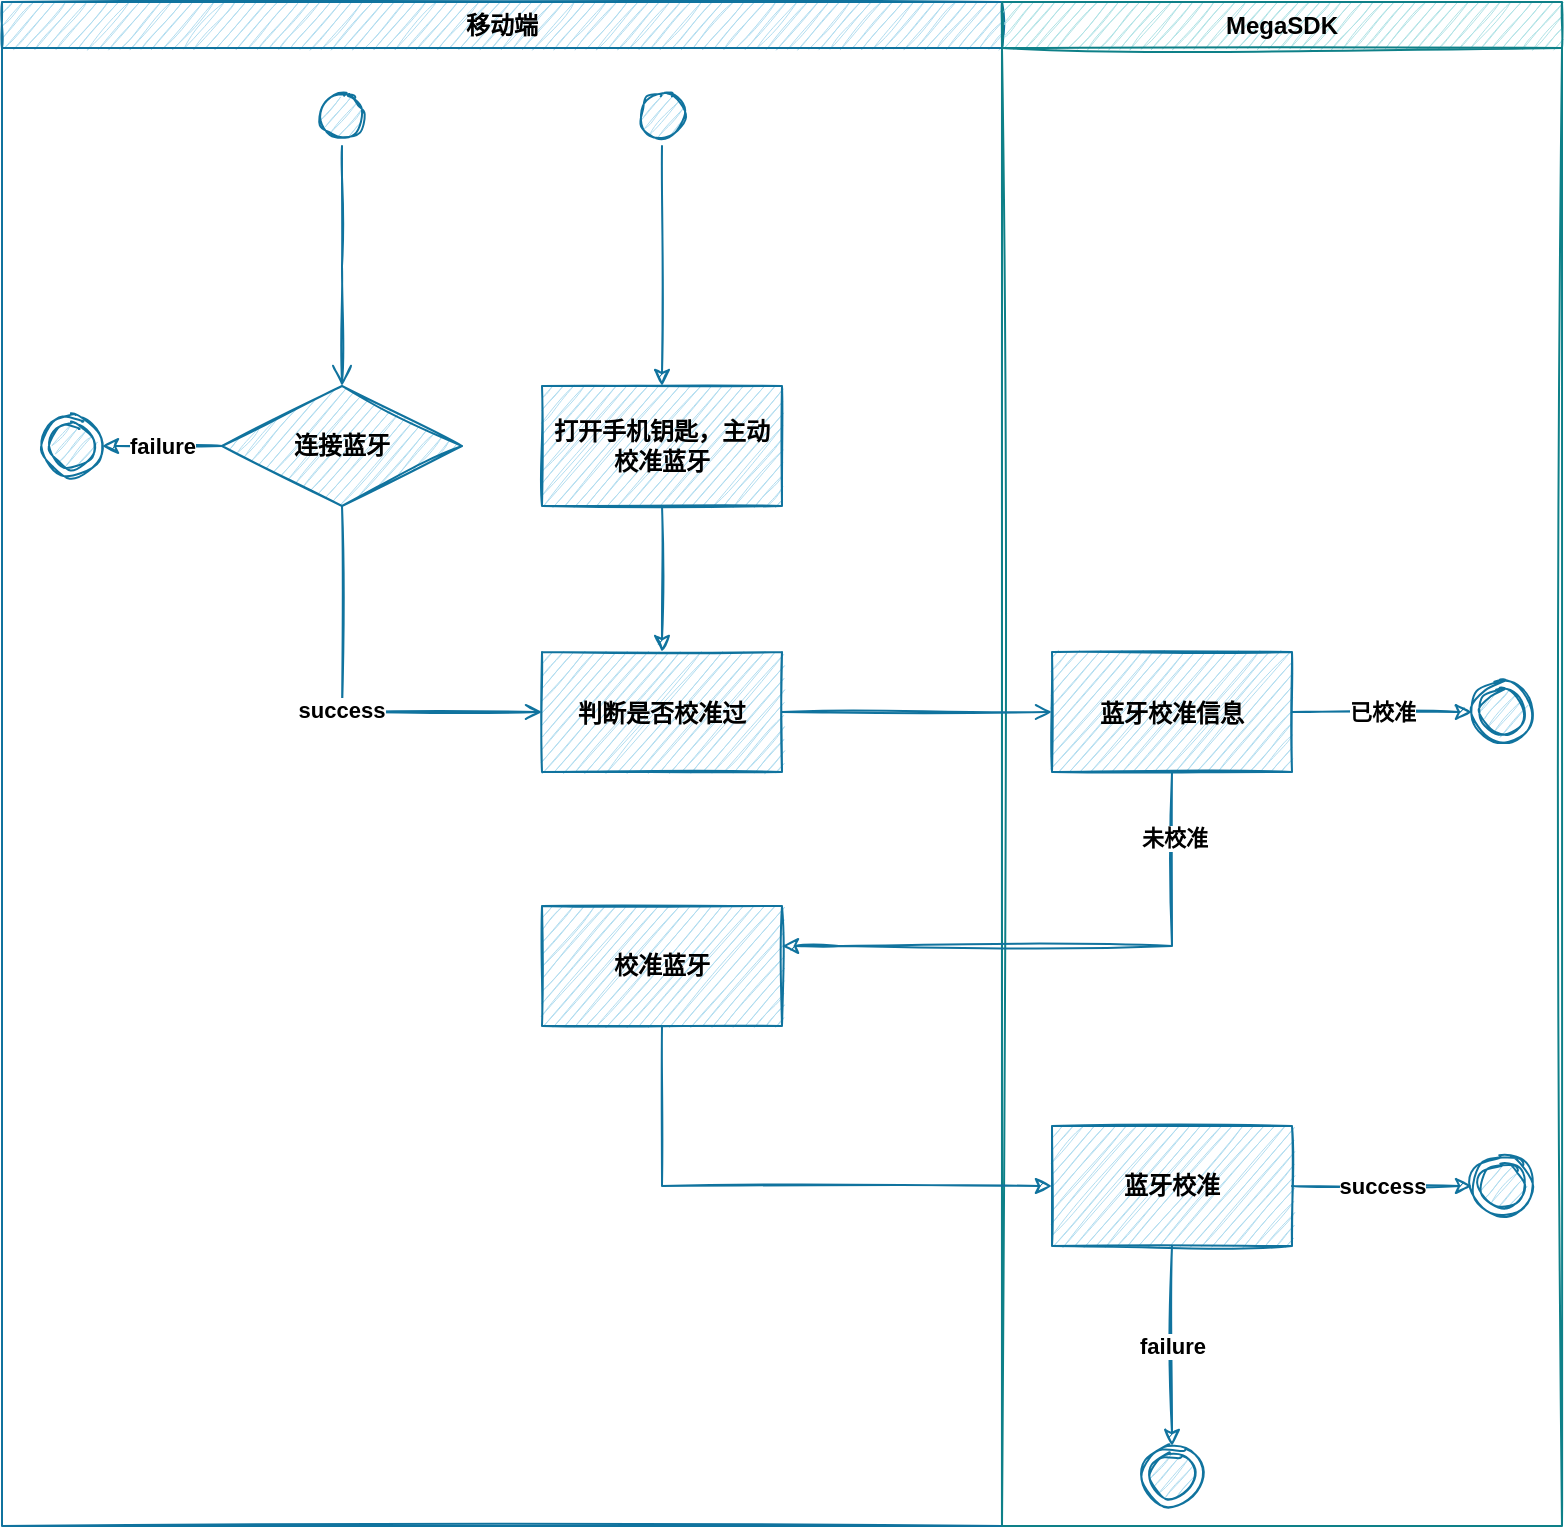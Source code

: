 <mxfile version="14.1.1" type="github">
  <diagram id="mKj14x2aoJo5Nkw21co6" name="第 1 页">
    <mxGraphModel dx="946" dy="589" grid="1" gridSize="10" guides="1" tooltips="1" connect="1" arrows="1" fold="1" page="1" pageScale="1" pageWidth="827" pageHeight="1169" math="0" shadow="0">
      <root>
        <mxCell id="0" />
        <mxCell id="1" parent="0" />
        <mxCell id="CEI2HOjb4sr5BH5UjKjR-1" value="移动端" style="swimlane;whiteSpace=wrap;fontStyle=1;fillColor=#b1ddf0;strokeColor=#10739e;sketch=1;" vertex="1" parent="1">
          <mxGeometry x="110" y="128" width="500" height="762" as="geometry" />
        </mxCell>
        <mxCell id="CEI2HOjb4sr5BH5UjKjR-2" value="" style="ellipse;shape=startState;fillColor=#b1ddf0;strokeColor=#10739e;fontStyle=1;sketch=1;" vertex="1" parent="CEI2HOjb4sr5BH5UjKjR-1">
          <mxGeometry x="155" y="42" width="30" height="30" as="geometry" />
        </mxCell>
        <mxCell id="CEI2HOjb4sr5BH5UjKjR-3" value="" style="edgeStyle=elbowEdgeStyle;elbow=horizontal;verticalAlign=bottom;endArrow=open;endSize=8;strokeColor=#10739e;endFill=1;rounded=0;entryX=0.5;entryY=0;entryDx=0;entryDy=0;fillColor=#b1ddf0;fontStyle=1;sketch=1;" edge="1" parent="CEI2HOjb4sr5BH5UjKjR-1" source="CEI2HOjb4sr5BH5UjKjR-2" target="CEI2HOjb4sr5BH5UjKjR-6">
          <mxGeometry x="100" y="40" as="geometry">
            <mxPoint x="115.5" y="132" as="targetPoint" />
          </mxGeometry>
        </mxCell>
        <mxCell id="CEI2HOjb4sr5BH5UjKjR-4" value="判断是否校准过" style="fontStyle=1;fillColor=#b1ddf0;strokeColor=#10739e;sketch=1;" vertex="1" parent="CEI2HOjb4sr5BH5UjKjR-1">
          <mxGeometry x="270" y="325" width="120" height="60" as="geometry" />
        </mxCell>
        <mxCell id="CEI2HOjb4sr5BH5UjKjR-5" value="success" style="endArrow=open;strokeColor=#10739e;endFill=1;rounded=0;exitX=0.5;exitY=1;exitDx=0;exitDy=0;fillColor=#b1ddf0;fontStyle=1;sketch=1;" edge="1" parent="CEI2HOjb4sr5BH5UjKjR-1" source="CEI2HOjb4sr5BH5UjKjR-6" target="CEI2HOjb4sr5BH5UjKjR-4">
          <mxGeometry relative="1" as="geometry">
            <mxPoint x="115" y="202" as="sourcePoint" />
            <Array as="points">
              <mxPoint x="170" y="355" />
            </Array>
          </mxGeometry>
        </mxCell>
        <mxCell id="CEI2HOjb4sr5BH5UjKjR-6" value="连接蓝牙" style="rhombus;whiteSpace=wrap;html=1;fontStyle=1;fillColor=#b1ddf0;strokeColor=#10739e;sketch=1;" vertex="1" parent="CEI2HOjb4sr5BH5UjKjR-1">
          <mxGeometry x="110" y="192" width="120" height="60" as="geometry" />
        </mxCell>
        <mxCell id="CEI2HOjb4sr5BH5UjKjR-7" value="" style="ellipse;shape=endState;fillColor=#b1ddf0;strokeColor=#10739e;fontStyle=1;sketch=1;" vertex="1" parent="CEI2HOjb4sr5BH5UjKjR-1">
          <mxGeometry x="20" y="207" width="30" height="30" as="geometry" />
        </mxCell>
        <mxCell id="CEI2HOjb4sr5BH5UjKjR-8" value="failure" style="edgeStyle=orthogonalEdgeStyle;rounded=0;orthogonalLoop=1;jettySize=auto;html=1;fillColor=#b1ddf0;strokeColor=#10739e;entryX=1;entryY=0.5;entryDx=0;entryDy=0;fontStyle=1;sketch=1;" edge="1" parent="CEI2HOjb4sr5BH5UjKjR-1" source="CEI2HOjb4sr5BH5UjKjR-6" target="CEI2HOjb4sr5BH5UjKjR-7">
          <mxGeometry relative="1" as="geometry">
            <mxPoint x="215.5" y="182" as="targetPoint" />
          </mxGeometry>
        </mxCell>
        <mxCell id="CEI2HOjb4sr5BH5UjKjR-29" value="校准蓝牙" style="whiteSpace=wrap;html=1;fontStyle=1;fillColor=#b1ddf0;strokeColor=#10739e;sketch=1;" vertex="1" parent="CEI2HOjb4sr5BH5UjKjR-1">
          <mxGeometry x="270" y="452" width="120" height="60" as="geometry" />
        </mxCell>
        <mxCell id="CEI2HOjb4sr5BH5UjKjR-52" style="edgeStyle=orthogonalEdgeStyle;rounded=0;orthogonalLoop=1;jettySize=auto;html=1;exitX=0.5;exitY=1;exitDx=0;exitDy=0;entryX=0.5;entryY=0;entryDx=0;entryDy=0;fontStyle=1;fillColor=#b1ddf0;strokeColor=#10739e;sketch=1;" edge="1" parent="CEI2HOjb4sr5BH5UjKjR-1" source="CEI2HOjb4sr5BH5UjKjR-48" target="CEI2HOjb4sr5BH5UjKjR-4">
          <mxGeometry relative="1" as="geometry" />
        </mxCell>
        <mxCell id="CEI2HOjb4sr5BH5UjKjR-48" value="打开手机钥匙，主动校准蓝牙" style="whiteSpace=wrap;html=1;fontStyle=1;fillColor=#b1ddf0;strokeColor=#10739e;sketch=1;" vertex="1" parent="CEI2HOjb4sr5BH5UjKjR-1">
          <mxGeometry x="270" y="192" width="120" height="60" as="geometry" />
        </mxCell>
        <mxCell id="CEI2HOjb4sr5BH5UjKjR-51" style="edgeStyle=orthogonalEdgeStyle;rounded=0;orthogonalLoop=1;jettySize=auto;html=1;exitX=0.5;exitY=1;exitDx=0;exitDy=0;entryX=0.5;entryY=0;entryDx=0;entryDy=0;fontStyle=1;fillColor=#b1ddf0;strokeColor=#10739e;sketch=1;" edge="1" parent="CEI2HOjb4sr5BH5UjKjR-1" source="CEI2HOjb4sr5BH5UjKjR-50" target="CEI2HOjb4sr5BH5UjKjR-48">
          <mxGeometry relative="1" as="geometry" />
        </mxCell>
        <mxCell id="CEI2HOjb4sr5BH5UjKjR-50" value="" style="ellipse;shape=startState;fillColor=#b1ddf0;strokeColor=#10739e;fontStyle=1;sketch=1;" vertex="1" parent="CEI2HOjb4sr5BH5UjKjR-1">
          <mxGeometry x="315" y="42" width="30" height="30" as="geometry" />
        </mxCell>
        <mxCell id="CEI2HOjb4sr5BH5UjKjR-9" value="MegaSDK" style="swimlane;whiteSpace=wrap;fontStyle=1;fillColor=#b0e3e6;strokeColor=#0e8088;sketch=1;" vertex="1" parent="1">
          <mxGeometry x="610" y="128" width="280" height="762" as="geometry" />
        </mxCell>
        <mxCell id="CEI2HOjb4sr5BH5UjKjR-10" value="蓝牙校准信息" style="direction=west;fontStyle=1;fillColor=#b1ddf0;strokeColor=#10739e;sketch=1;" vertex="1" parent="CEI2HOjb4sr5BH5UjKjR-9">
          <mxGeometry x="25" y="325" width="120" height="60" as="geometry" />
        </mxCell>
        <mxCell id="CEI2HOjb4sr5BH5UjKjR-16" value="" style="ellipse;shape=endState;fillColor=#b1ddf0;strokeColor=#10739e;fontStyle=1;sketch=1;" vertex="1" parent="CEI2HOjb4sr5BH5UjKjR-9">
          <mxGeometry x="235" y="340" width="30" height="30" as="geometry" />
        </mxCell>
        <mxCell id="CEI2HOjb4sr5BH5UjKjR-24" value="" style="endArrow=classic;html=1;entryX=0;entryY=0.5;entryDx=0;entryDy=0;exitX=0;exitY=0.5;exitDx=0;exitDy=0;fontStyle=1;fillColor=#b1ddf0;strokeColor=#10739e;sketch=1;" edge="1" parent="CEI2HOjb4sr5BH5UjKjR-9" source="CEI2HOjb4sr5BH5UjKjR-10" target="CEI2HOjb4sr5BH5UjKjR-16">
          <mxGeometry width="50" height="50" relative="1" as="geometry">
            <mxPoint x="15" y="502" as="sourcePoint" />
            <mxPoint x="65" y="452" as="targetPoint" />
          </mxGeometry>
        </mxCell>
        <mxCell id="CEI2HOjb4sr5BH5UjKjR-25" value="已校准" style="edgeLabel;html=1;align=center;verticalAlign=middle;resizable=0;points=[];fontStyle=1" vertex="1" connectable="0" parent="CEI2HOjb4sr5BH5UjKjR-24">
          <mxGeometry x="-0.01" relative="1" as="geometry">
            <mxPoint as="offset" />
          </mxGeometry>
        </mxCell>
        <mxCell id="CEI2HOjb4sr5BH5UjKjR-32" value="蓝牙校准" style="whiteSpace=wrap;html=1;fontStyle=1;sketch=1;fillColor=#b1ddf0;strokeColor=#10739e;" vertex="1" parent="CEI2HOjb4sr5BH5UjKjR-9">
          <mxGeometry x="25" y="562" width="120" height="60" as="geometry" />
        </mxCell>
        <mxCell id="CEI2HOjb4sr5BH5UjKjR-34" value="" style="ellipse;shape=endState;fillColor=#b1ddf0;strokeColor=#10739e;fontStyle=1;sketch=1;" vertex="1" parent="CEI2HOjb4sr5BH5UjKjR-9">
          <mxGeometry x="235" y="577" width="30" height="30" as="geometry" />
        </mxCell>
        <mxCell id="CEI2HOjb4sr5BH5UjKjR-37" value="" style="endArrow=classic;html=1;exitX=1;exitY=0.5;exitDx=0;exitDy=0;fontStyle=1;fillColor=#b1ddf0;strokeColor=#10739e;sketch=1;" edge="1" parent="CEI2HOjb4sr5BH5UjKjR-9" source="CEI2HOjb4sr5BH5UjKjR-32">
          <mxGeometry width="50" height="50" relative="1" as="geometry">
            <mxPoint x="185" y="602" as="sourcePoint" />
            <mxPoint x="235" y="592" as="targetPoint" />
          </mxGeometry>
        </mxCell>
        <mxCell id="CEI2HOjb4sr5BH5UjKjR-38" value="success" style="edgeLabel;html=1;align=center;verticalAlign=middle;resizable=0;points=[];fontStyle=1" vertex="1" connectable="0" parent="CEI2HOjb4sr5BH5UjKjR-37">
          <mxGeometry x="-0.01" relative="1" as="geometry">
            <mxPoint as="offset" />
          </mxGeometry>
        </mxCell>
        <mxCell id="CEI2HOjb4sr5BH5UjKjR-40" value="" style="endArrow=classic;html=1;entryX=0.5;entryY=0;entryDx=0;entryDy=0;exitX=0.5;exitY=1;exitDx=0;exitDy=0;fontStyle=1;fillColor=#b1ddf0;strokeColor=#10739e;sketch=1;" edge="1" parent="CEI2HOjb4sr5BH5UjKjR-9" source="CEI2HOjb4sr5BH5UjKjR-32" target="CEI2HOjb4sr5BH5UjKjR-42">
          <mxGeometry width="50" height="50" relative="1" as="geometry">
            <mxPoint x="600" y="729.5" as="sourcePoint" />
            <mxPoint x="690" y="729.5" as="targetPoint" />
            <Array as="points" />
          </mxGeometry>
        </mxCell>
        <mxCell id="CEI2HOjb4sr5BH5UjKjR-41" value="failure" style="edgeLabel;html=1;align=center;verticalAlign=middle;resizable=0;points=[];fontStyle=1" vertex="1" connectable="0" parent="CEI2HOjb4sr5BH5UjKjR-40">
          <mxGeometry x="-0.01" relative="1" as="geometry">
            <mxPoint as="offset" />
          </mxGeometry>
        </mxCell>
        <mxCell id="CEI2HOjb4sr5BH5UjKjR-42" value="" style="ellipse;shape=endState;fillColor=#b1ddf0;strokeColor=#10739e;fontStyle=1;sketch=1;" vertex="1" parent="CEI2HOjb4sr5BH5UjKjR-9">
          <mxGeometry x="70" y="722" width="30" height="30" as="geometry" />
        </mxCell>
        <mxCell id="CEI2HOjb4sr5BH5UjKjR-13" value="" style="endArrow=open;strokeColor=#10739e;endFill=1;rounded=0;fillColor=#b1ddf0;fontStyle=1;sketch=1;" edge="1" parent="1" source="CEI2HOjb4sr5BH5UjKjR-4" target="CEI2HOjb4sr5BH5UjKjR-10">
          <mxGeometry relative="1" as="geometry" />
        </mxCell>
        <mxCell id="CEI2HOjb4sr5BH5UjKjR-30" value="" style="edgeStyle=orthogonalEdgeStyle;rounded=0;orthogonalLoop=1;jettySize=auto;html=1;fontStyle=1;fillColor=#b1ddf0;strokeColor=#10739e;sketch=1;" edge="1" parent="1" source="CEI2HOjb4sr5BH5UjKjR-10" target="CEI2HOjb4sr5BH5UjKjR-29">
          <mxGeometry relative="1" as="geometry">
            <Array as="points">
              <mxPoint x="530" y="600" />
              <mxPoint x="420" y="600" />
            </Array>
          </mxGeometry>
        </mxCell>
        <mxCell id="CEI2HOjb4sr5BH5UjKjR-31" value="未校准" style="edgeLabel;html=1;align=center;verticalAlign=middle;resizable=0;points=[];fontStyle=1" vertex="1" connectable="0" parent="CEI2HOjb4sr5BH5UjKjR-30">
          <mxGeometry x="-0.77" y="1" relative="1" as="geometry">
            <mxPoint as="offset" />
          </mxGeometry>
        </mxCell>
        <mxCell id="CEI2HOjb4sr5BH5UjKjR-33" value="" style="edgeStyle=orthogonalEdgeStyle;rounded=0;orthogonalLoop=1;jettySize=auto;html=1;fontStyle=1;sketch=1;fillColor=#b1ddf0;strokeColor=#10739e;" edge="1" parent="1" source="CEI2HOjb4sr5BH5UjKjR-29" target="CEI2HOjb4sr5BH5UjKjR-32">
          <mxGeometry relative="1" as="geometry">
            <Array as="points">
              <mxPoint x="440" y="720" />
            </Array>
          </mxGeometry>
        </mxCell>
      </root>
    </mxGraphModel>
  </diagram>
</mxfile>
